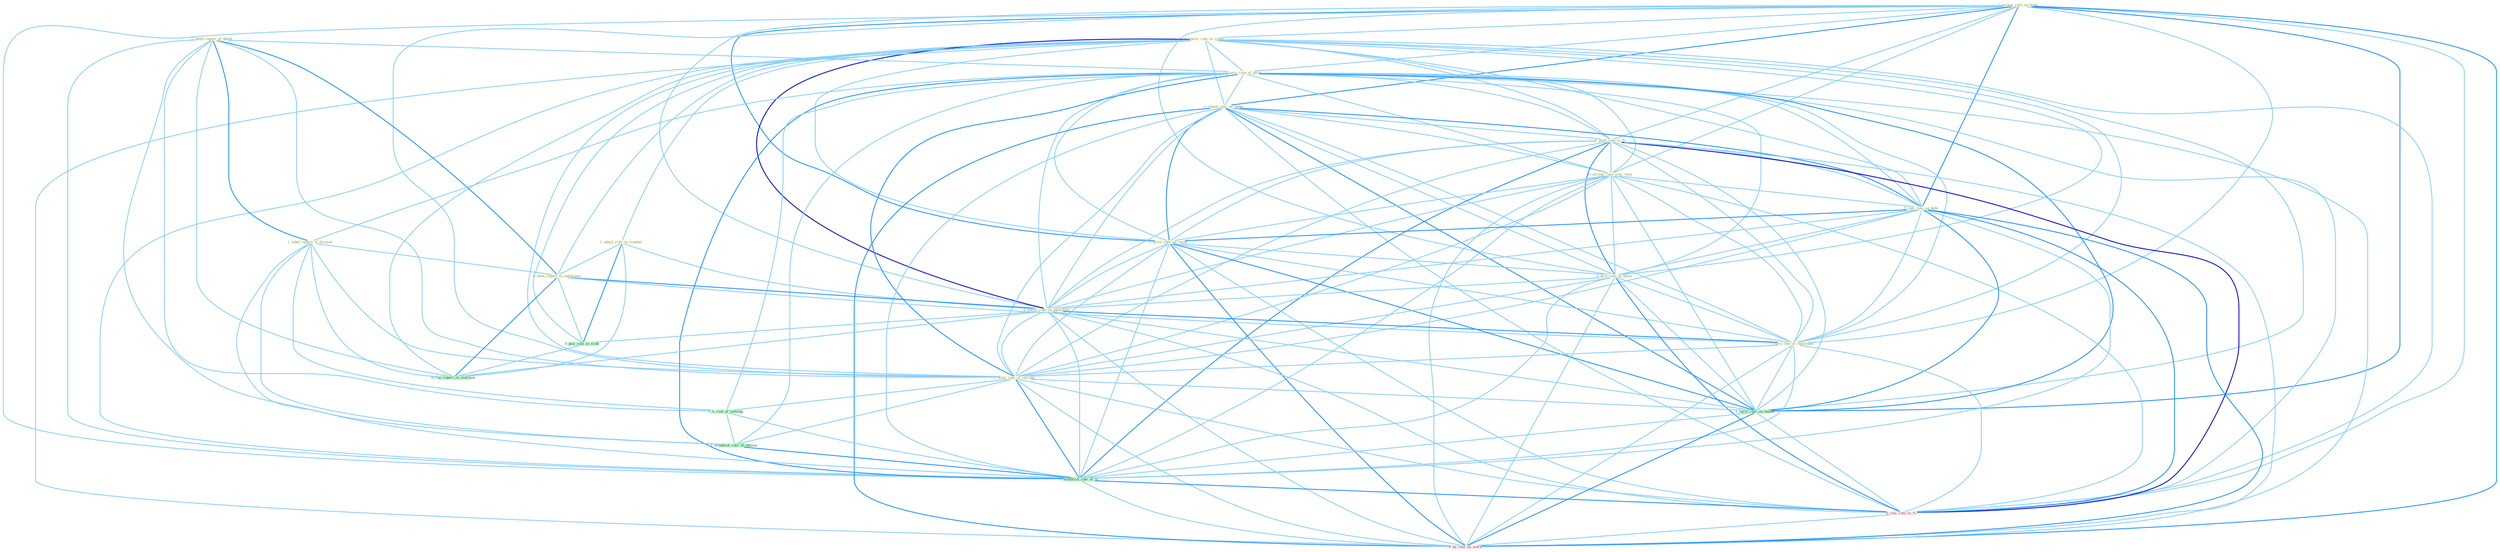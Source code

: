 Graph G{ 
    node
    [shape=polygon,style=filled,width=.5,height=.06,color="#BDFCC9",fixedsize=true,fontsize=4,
    fontcolor="#2f4f4f"];
    {node
    [color="#ffffe0", fontcolor="#8b7d6b"] "1_reckon_rate_on_bond " "0_lower_rate_in_come " "1_been_report_of_death " "1_admit_role_in_scandal " "1_carri_rate_of_point " "1_retain_rate_on_paper " "0_push_rate_to_% " "1_label_report_of_friction " "0_increas_rate_over_time " "0_rais_rate_on_debt " "0_been_report_in_entitynam " "1_drive_rate_on_secur " "0_give_rate_to_those " "0_lower_rate_in_entitynam " "1_turn_rate_at_entitynam " "1_slow_rate_of_increas "}
{node [color="#fff0f5", fontcolor="#b22222"] "0_rais_rate_to_% " "0_ha_rate_on_morn "}
edge [color="#B0E2FF"];

	"1_reckon_rate_on_bond " -- "0_lower_rate_in_come " [w="1", color="#87cefa" ];
	"1_reckon_rate_on_bond " -- "1_carri_rate_of_point " [w="1", color="#87cefa" ];
	"1_reckon_rate_on_bond " -- "1_retain_rate_on_paper " [w="2", color="#1e90ff" , len=0.8];
	"1_reckon_rate_on_bond " -- "0_push_rate_to_% " [w="1", color="#87cefa" ];
	"1_reckon_rate_on_bond " -- "0_increas_rate_over_time " [w="1", color="#87cefa" ];
	"1_reckon_rate_on_bond " -- "0_rais_rate_on_debt " [w="2", color="#1e90ff" , len=0.8];
	"1_reckon_rate_on_bond " -- "1_drive_rate_on_secur " [w="2", color="#1e90ff" , len=0.8];
	"1_reckon_rate_on_bond " -- "0_give_rate_to_those " [w="1", color="#87cefa" ];
	"1_reckon_rate_on_bond " -- "0_lower_rate_in_entitynam " [w="1", color="#87cefa" ];
	"1_reckon_rate_on_bond " -- "1_turn_rate_at_entitynam " [w="1", color="#87cefa" ];
	"1_reckon_rate_on_bond " -- "1_slow_rate_of_increas " [w="1", color="#87cefa" ];
	"1_reckon_rate_on_bond " -- "1_carri_rate_on_balanc " [w="2", color="#1e90ff" , len=0.8];
	"1_reckon_rate_on_bond " -- "1_establish_rate_of_% " [w="1", color="#87cefa" ];
	"1_reckon_rate_on_bond " -- "0_rais_rate_to_% " [w="1", color="#87cefa" ];
	"1_reckon_rate_on_bond " -- "0_ha_rate_on_morn " [w="2", color="#1e90ff" , len=0.8];
	"0_lower_rate_in_come " -- "1_admit_role_in_scandal " [w="1", color="#87cefa" ];
	"0_lower_rate_in_come " -- "1_carri_rate_of_point " [w="1", color="#87cefa" ];
	"0_lower_rate_in_come " -- "1_retain_rate_on_paper " [w="1", color="#87cefa" ];
	"0_lower_rate_in_come " -- "0_push_rate_to_% " [w="1", color="#87cefa" ];
	"0_lower_rate_in_come " -- "0_increas_rate_over_time " [w="1", color="#87cefa" ];
	"0_lower_rate_in_come " -- "0_rais_rate_on_debt " [w="1", color="#87cefa" ];
	"0_lower_rate_in_come " -- "0_been_report_in_entitynam " [w="1", color="#87cefa" ];
	"0_lower_rate_in_come " -- "1_drive_rate_on_secur " [w="1", color="#87cefa" ];
	"0_lower_rate_in_come " -- "0_give_rate_to_those " [w="1", color="#87cefa" ];
	"0_lower_rate_in_come " -- "0_lower_rate_in_entitynam " [w="3", color="#0000cd" , len=0.6];
	"0_lower_rate_in_come " -- "1_turn_rate_at_entitynam " [w="1", color="#87cefa" ];
	"0_lower_rate_in_come " -- "1_slow_rate_of_increas " [w="1", color="#87cefa" ];
	"0_lower_rate_in_come " -- "0_plai_role_in_slide " [w="1", color="#87cefa" ];
	"0_lower_rate_in_come " -- "1_carri_rate_on_balanc " [w="1", color="#87cefa" ];
	"0_lower_rate_in_come " -- "0_ran_report_in_yearnum " [w="1", color="#87cefa" ];
	"0_lower_rate_in_come " -- "1_establish_rate_of_% " [w="1", color="#87cefa" ];
	"0_lower_rate_in_come " -- "0_rais_rate_to_% " [w="1", color="#87cefa" ];
	"0_lower_rate_in_come " -- "0_ha_rate_on_morn " [w="1", color="#87cefa" ];
	"1_been_report_of_death " -- "1_carri_rate_of_point " [w="1", color="#87cefa" ];
	"1_been_report_of_death " -- "1_label_report_of_friction " [w="2", color="#1e90ff" , len=0.8];
	"1_been_report_of_death " -- "0_been_report_in_entitynam " [w="2", color="#1e90ff" , len=0.8];
	"1_been_report_of_death " -- "1_slow_rate_of_increas " [w="1", color="#87cefa" ];
	"1_been_report_of_death " -- "1_'s_risk_of_messag " [w="1", color="#87cefa" ];
	"1_been_report_of_death " -- "0_ran_report_in_yearnum " [w="1", color="#87cefa" ];
	"1_been_report_of_death " -- "1_establish_rule_of_immun " [w="1", color="#87cefa" ];
	"1_been_report_of_death " -- "1_establish_rate_of_% " [w="1", color="#87cefa" ];
	"1_admit_role_in_scandal " -- "0_been_report_in_entitynam " [w="1", color="#87cefa" ];
	"1_admit_role_in_scandal " -- "0_lower_rate_in_entitynam " [w="1", color="#87cefa" ];
	"1_admit_role_in_scandal " -- "0_plai_role_in_slide " [w="2", color="#1e90ff" , len=0.8];
	"1_admit_role_in_scandal " -- "0_ran_report_in_yearnum " [w="1", color="#87cefa" ];
	"1_carri_rate_of_point " -- "1_retain_rate_on_paper " [w="1", color="#87cefa" ];
	"1_carri_rate_of_point " -- "0_push_rate_to_% " [w="1", color="#87cefa" ];
	"1_carri_rate_of_point " -- "1_label_report_of_friction " [w="1", color="#87cefa" ];
	"1_carri_rate_of_point " -- "0_increas_rate_over_time " [w="1", color="#87cefa" ];
	"1_carri_rate_of_point " -- "0_rais_rate_on_debt " [w="1", color="#87cefa" ];
	"1_carri_rate_of_point " -- "1_drive_rate_on_secur " [w="1", color="#87cefa" ];
	"1_carri_rate_of_point " -- "0_give_rate_to_those " [w="1", color="#87cefa" ];
	"1_carri_rate_of_point " -- "0_lower_rate_in_entitynam " [w="1", color="#87cefa" ];
	"1_carri_rate_of_point " -- "1_turn_rate_at_entitynam " [w="1", color="#87cefa" ];
	"1_carri_rate_of_point " -- "1_slow_rate_of_increas " [w="2", color="#1e90ff" , len=0.8];
	"1_carri_rate_of_point " -- "1_carri_rate_on_balanc " [w="2", color="#1e90ff" , len=0.8];
	"1_carri_rate_of_point " -- "1_'s_risk_of_messag " [w="1", color="#87cefa" ];
	"1_carri_rate_of_point " -- "1_establish_rule_of_immun " [w="1", color="#87cefa" ];
	"1_carri_rate_of_point " -- "1_establish_rate_of_% " [w="2", color="#1e90ff" , len=0.8];
	"1_carri_rate_of_point " -- "0_rais_rate_to_% " [w="1", color="#87cefa" ];
	"1_carri_rate_of_point " -- "0_ha_rate_on_morn " [w="1", color="#87cefa" ];
	"1_retain_rate_on_paper " -- "0_push_rate_to_% " [w="1", color="#87cefa" ];
	"1_retain_rate_on_paper " -- "0_increas_rate_over_time " [w="1", color="#87cefa" ];
	"1_retain_rate_on_paper " -- "0_rais_rate_on_debt " [w="2", color="#1e90ff" , len=0.8];
	"1_retain_rate_on_paper " -- "1_drive_rate_on_secur " [w="2", color="#1e90ff" , len=0.8];
	"1_retain_rate_on_paper " -- "0_give_rate_to_those " [w="1", color="#87cefa" ];
	"1_retain_rate_on_paper " -- "0_lower_rate_in_entitynam " [w="1", color="#87cefa" ];
	"1_retain_rate_on_paper " -- "1_turn_rate_at_entitynam " [w="1", color="#87cefa" ];
	"1_retain_rate_on_paper " -- "1_slow_rate_of_increas " [w="1", color="#87cefa" ];
	"1_retain_rate_on_paper " -- "1_carri_rate_on_balanc " [w="2", color="#1e90ff" , len=0.8];
	"1_retain_rate_on_paper " -- "1_establish_rate_of_% " [w="1", color="#87cefa" ];
	"1_retain_rate_on_paper " -- "0_rais_rate_to_% " [w="1", color="#87cefa" ];
	"1_retain_rate_on_paper " -- "0_ha_rate_on_morn " [w="2", color="#1e90ff" , len=0.8];
	"0_push_rate_to_% " -- "0_increas_rate_over_time " [w="1", color="#87cefa" ];
	"0_push_rate_to_% " -- "0_rais_rate_on_debt " [w="1", color="#87cefa" ];
	"0_push_rate_to_% " -- "1_drive_rate_on_secur " [w="1", color="#87cefa" ];
	"0_push_rate_to_% " -- "0_give_rate_to_those " [w="2", color="#1e90ff" , len=0.8];
	"0_push_rate_to_% " -- "0_lower_rate_in_entitynam " [w="1", color="#87cefa" ];
	"0_push_rate_to_% " -- "1_turn_rate_at_entitynam " [w="1", color="#87cefa" ];
	"0_push_rate_to_% " -- "1_slow_rate_of_increas " [w="1", color="#87cefa" ];
	"0_push_rate_to_% " -- "1_carri_rate_on_balanc " [w="1", color="#87cefa" ];
	"0_push_rate_to_% " -- "1_establish_rate_of_% " [w="2", color="#1e90ff" , len=0.8];
	"0_push_rate_to_% " -- "0_rais_rate_to_% " [w="3", color="#0000cd" , len=0.6];
	"0_push_rate_to_% " -- "0_ha_rate_on_morn " [w="1", color="#87cefa" ];
	"1_label_report_of_friction " -- "0_been_report_in_entitynam " [w="1", color="#87cefa" ];
	"1_label_report_of_friction " -- "1_slow_rate_of_increas " [w="1", color="#87cefa" ];
	"1_label_report_of_friction " -- "1_'s_risk_of_messag " [w="1", color="#87cefa" ];
	"1_label_report_of_friction " -- "0_ran_report_in_yearnum " [w="1", color="#87cefa" ];
	"1_label_report_of_friction " -- "1_establish_rule_of_immun " [w="1", color="#87cefa" ];
	"1_label_report_of_friction " -- "1_establish_rate_of_% " [w="1", color="#87cefa" ];
	"0_increas_rate_over_time " -- "0_rais_rate_on_debt " [w="1", color="#87cefa" ];
	"0_increas_rate_over_time " -- "1_drive_rate_on_secur " [w="1", color="#87cefa" ];
	"0_increas_rate_over_time " -- "0_give_rate_to_those " [w="1", color="#87cefa" ];
	"0_increas_rate_over_time " -- "0_lower_rate_in_entitynam " [w="1", color="#87cefa" ];
	"0_increas_rate_over_time " -- "1_turn_rate_at_entitynam " [w="1", color="#87cefa" ];
	"0_increas_rate_over_time " -- "1_slow_rate_of_increas " [w="1", color="#87cefa" ];
	"0_increas_rate_over_time " -- "1_carri_rate_on_balanc " [w="1", color="#87cefa" ];
	"0_increas_rate_over_time " -- "1_establish_rate_of_% " [w="1", color="#87cefa" ];
	"0_increas_rate_over_time " -- "0_rais_rate_to_% " [w="1", color="#87cefa" ];
	"0_increas_rate_over_time " -- "0_ha_rate_on_morn " [w="1", color="#87cefa" ];
	"0_rais_rate_on_debt " -- "1_drive_rate_on_secur " [w="2", color="#1e90ff" , len=0.8];
	"0_rais_rate_on_debt " -- "0_give_rate_to_those " [w="1", color="#87cefa" ];
	"0_rais_rate_on_debt " -- "0_lower_rate_in_entitynam " [w="1", color="#87cefa" ];
	"0_rais_rate_on_debt " -- "1_turn_rate_at_entitynam " [w="1", color="#87cefa" ];
	"0_rais_rate_on_debt " -- "1_slow_rate_of_increas " [w="1", color="#87cefa" ];
	"0_rais_rate_on_debt " -- "1_carri_rate_on_balanc " [w="2", color="#1e90ff" , len=0.8];
	"0_rais_rate_on_debt " -- "1_establish_rate_of_% " [w="1", color="#87cefa" ];
	"0_rais_rate_on_debt " -- "0_rais_rate_to_% " [w="2", color="#1e90ff" , len=0.8];
	"0_rais_rate_on_debt " -- "0_ha_rate_on_morn " [w="2", color="#1e90ff" , len=0.8];
	"0_been_report_in_entitynam " -- "0_lower_rate_in_entitynam " [w="2", color="#1e90ff" , len=0.8];
	"0_been_report_in_entitynam " -- "1_turn_rate_at_entitynam " [w="1", color="#87cefa" ];
	"0_been_report_in_entitynam " -- "0_plai_role_in_slide " [w="1", color="#87cefa" ];
	"0_been_report_in_entitynam " -- "0_ran_report_in_yearnum " [w="2", color="#1e90ff" , len=0.8];
	"1_drive_rate_on_secur " -- "0_give_rate_to_those " [w="1", color="#87cefa" ];
	"1_drive_rate_on_secur " -- "0_lower_rate_in_entitynam " [w="1", color="#87cefa" ];
	"1_drive_rate_on_secur " -- "1_turn_rate_at_entitynam " [w="1", color="#87cefa" ];
	"1_drive_rate_on_secur " -- "1_slow_rate_of_increas " [w="1", color="#87cefa" ];
	"1_drive_rate_on_secur " -- "1_carri_rate_on_balanc " [w="2", color="#1e90ff" , len=0.8];
	"1_drive_rate_on_secur " -- "1_establish_rate_of_% " [w="1", color="#87cefa" ];
	"1_drive_rate_on_secur " -- "0_rais_rate_to_% " [w="1", color="#87cefa" ];
	"1_drive_rate_on_secur " -- "0_ha_rate_on_morn " [w="2", color="#1e90ff" , len=0.8];
	"0_give_rate_to_those " -- "0_lower_rate_in_entitynam " [w="1", color="#87cefa" ];
	"0_give_rate_to_those " -- "1_turn_rate_at_entitynam " [w="1", color="#87cefa" ];
	"0_give_rate_to_those " -- "1_slow_rate_of_increas " [w="1", color="#87cefa" ];
	"0_give_rate_to_those " -- "1_carri_rate_on_balanc " [w="1", color="#87cefa" ];
	"0_give_rate_to_those " -- "1_establish_rate_of_% " [w="1", color="#87cefa" ];
	"0_give_rate_to_those " -- "0_rais_rate_to_% " [w="2", color="#1e90ff" , len=0.8];
	"0_give_rate_to_those " -- "0_ha_rate_on_morn " [w="1", color="#87cefa" ];
	"0_lower_rate_in_entitynam " -- "1_turn_rate_at_entitynam " [w="2", color="#1e90ff" , len=0.8];
	"0_lower_rate_in_entitynam " -- "1_slow_rate_of_increas " [w="1", color="#87cefa" ];
	"0_lower_rate_in_entitynam " -- "0_plai_role_in_slide " [w="1", color="#87cefa" ];
	"0_lower_rate_in_entitynam " -- "1_carri_rate_on_balanc " [w="1", color="#87cefa" ];
	"0_lower_rate_in_entitynam " -- "0_ran_report_in_yearnum " [w="1", color="#87cefa" ];
	"0_lower_rate_in_entitynam " -- "1_establish_rate_of_% " [w="1", color="#87cefa" ];
	"0_lower_rate_in_entitynam " -- "0_rais_rate_to_% " [w="1", color="#87cefa" ];
	"0_lower_rate_in_entitynam " -- "0_ha_rate_on_morn " [w="1", color="#87cefa" ];
	"1_turn_rate_at_entitynam " -- "1_slow_rate_of_increas " [w="1", color="#87cefa" ];
	"1_turn_rate_at_entitynam " -- "1_carri_rate_on_balanc " [w="1", color="#87cefa" ];
	"1_turn_rate_at_entitynam " -- "1_establish_rate_of_% " [w="1", color="#87cefa" ];
	"1_turn_rate_at_entitynam " -- "0_rais_rate_to_% " [w="1", color="#87cefa" ];
	"1_turn_rate_at_entitynam " -- "0_ha_rate_on_morn " [w="1", color="#87cefa" ];
	"1_slow_rate_of_increas " -- "1_carri_rate_on_balanc " [w="1", color="#87cefa" ];
	"1_slow_rate_of_increas " -- "1_'s_risk_of_messag " [w="1", color="#87cefa" ];
	"1_slow_rate_of_increas " -- "1_establish_rule_of_immun " [w="1", color="#87cefa" ];
	"1_slow_rate_of_increas " -- "1_establish_rate_of_% " [w="2", color="#1e90ff" , len=0.8];
	"1_slow_rate_of_increas " -- "0_rais_rate_to_% " [w="1", color="#87cefa" ];
	"1_slow_rate_of_increas " -- "0_ha_rate_on_morn " [w="1", color="#87cefa" ];
	"0_plai_role_in_slide " -- "0_ran_report_in_yearnum " [w="1", color="#87cefa" ];
	"1_carri_rate_on_balanc " -- "1_establish_rate_of_% " [w="1", color="#87cefa" ];
	"1_carri_rate_on_balanc " -- "0_rais_rate_to_% " [w="1", color="#87cefa" ];
	"1_carri_rate_on_balanc " -- "0_ha_rate_on_morn " [w="2", color="#1e90ff" , len=0.8];
	"1_'s_risk_of_messag " -- "1_establish_rule_of_immun " [w="1", color="#87cefa" ];
	"1_'s_risk_of_messag " -- "1_establish_rate_of_% " [w="1", color="#87cefa" ];
	"1_establish_rule_of_immun " -- "1_establish_rate_of_% " [w="2", color="#1e90ff" , len=0.8];
	"1_establish_rate_of_% " -- "0_rais_rate_to_% " [w="2", color="#1e90ff" , len=0.8];
	"1_establish_rate_of_% " -- "0_ha_rate_on_morn " [w="1", color="#87cefa" ];
	"0_rais_rate_to_% " -- "0_ha_rate_on_morn " [w="1", color="#87cefa" ];
}